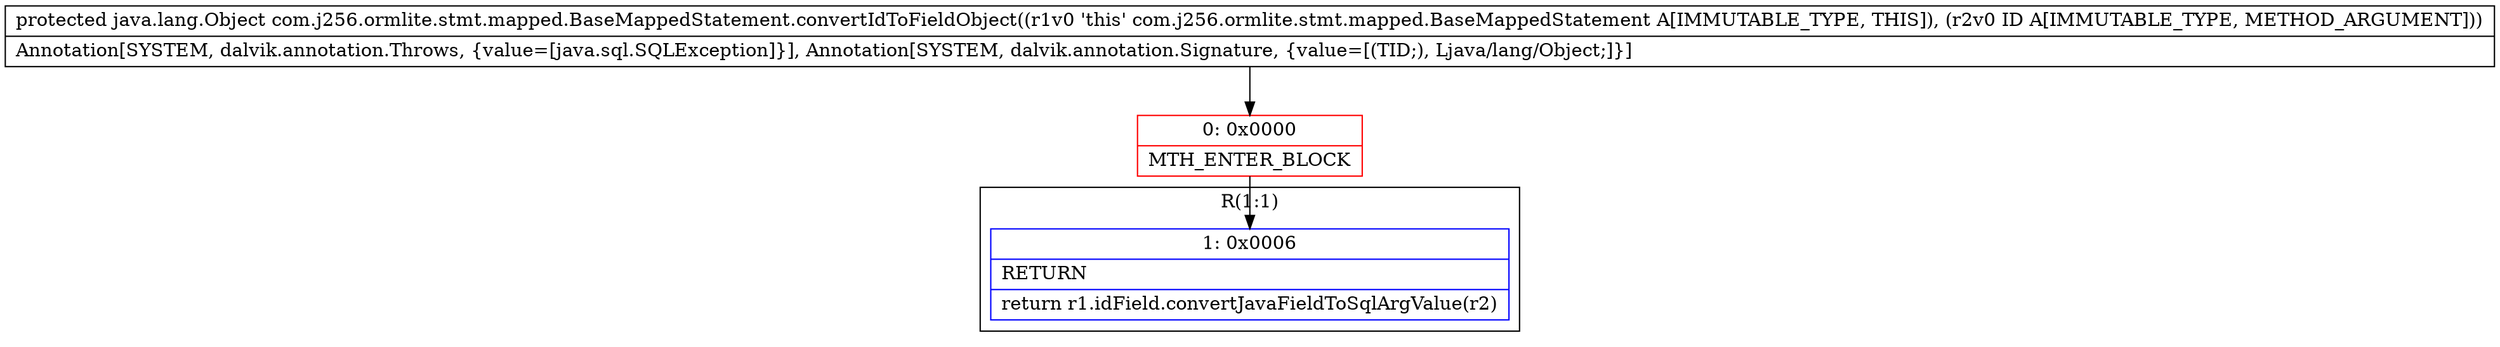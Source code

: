 digraph "CFG forcom.j256.ormlite.stmt.mapped.BaseMappedStatement.convertIdToFieldObject(Ljava\/lang\/Object;)Ljava\/lang\/Object;" {
subgraph cluster_Region_563417165 {
label = "R(1:1)";
node [shape=record,color=blue];
Node_1 [shape=record,label="{1\:\ 0x0006|RETURN\l|return r1.idField.convertJavaFieldToSqlArgValue(r2)\l}"];
}
Node_0 [shape=record,color=red,label="{0\:\ 0x0000|MTH_ENTER_BLOCK\l}"];
MethodNode[shape=record,label="{protected java.lang.Object com.j256.ormlite.stmt.mapped.BaseMappedStatement.convertIdToFieldObject((r1v0 'this' com.j256.ormlite.stmt.mapped.BaseMappedStatement A[IMMUTABLE_TYPE, THIS]), (r2v0 ID A[IMMUTABLE_TYPE, METHOD_ARGUMENT]))  | Annotation[SYSTEM, dalvik.annotation.Throws, \{value=[java.sql.SQLException]\}], Annotation[SYSTEM, dalvik.annotation.Signature, \{value=[(TID;), Ljava\/lang\/Object;]\}]\l}"];
MethodNode -> Node_0;
Node_0 -> Node_1;
}

